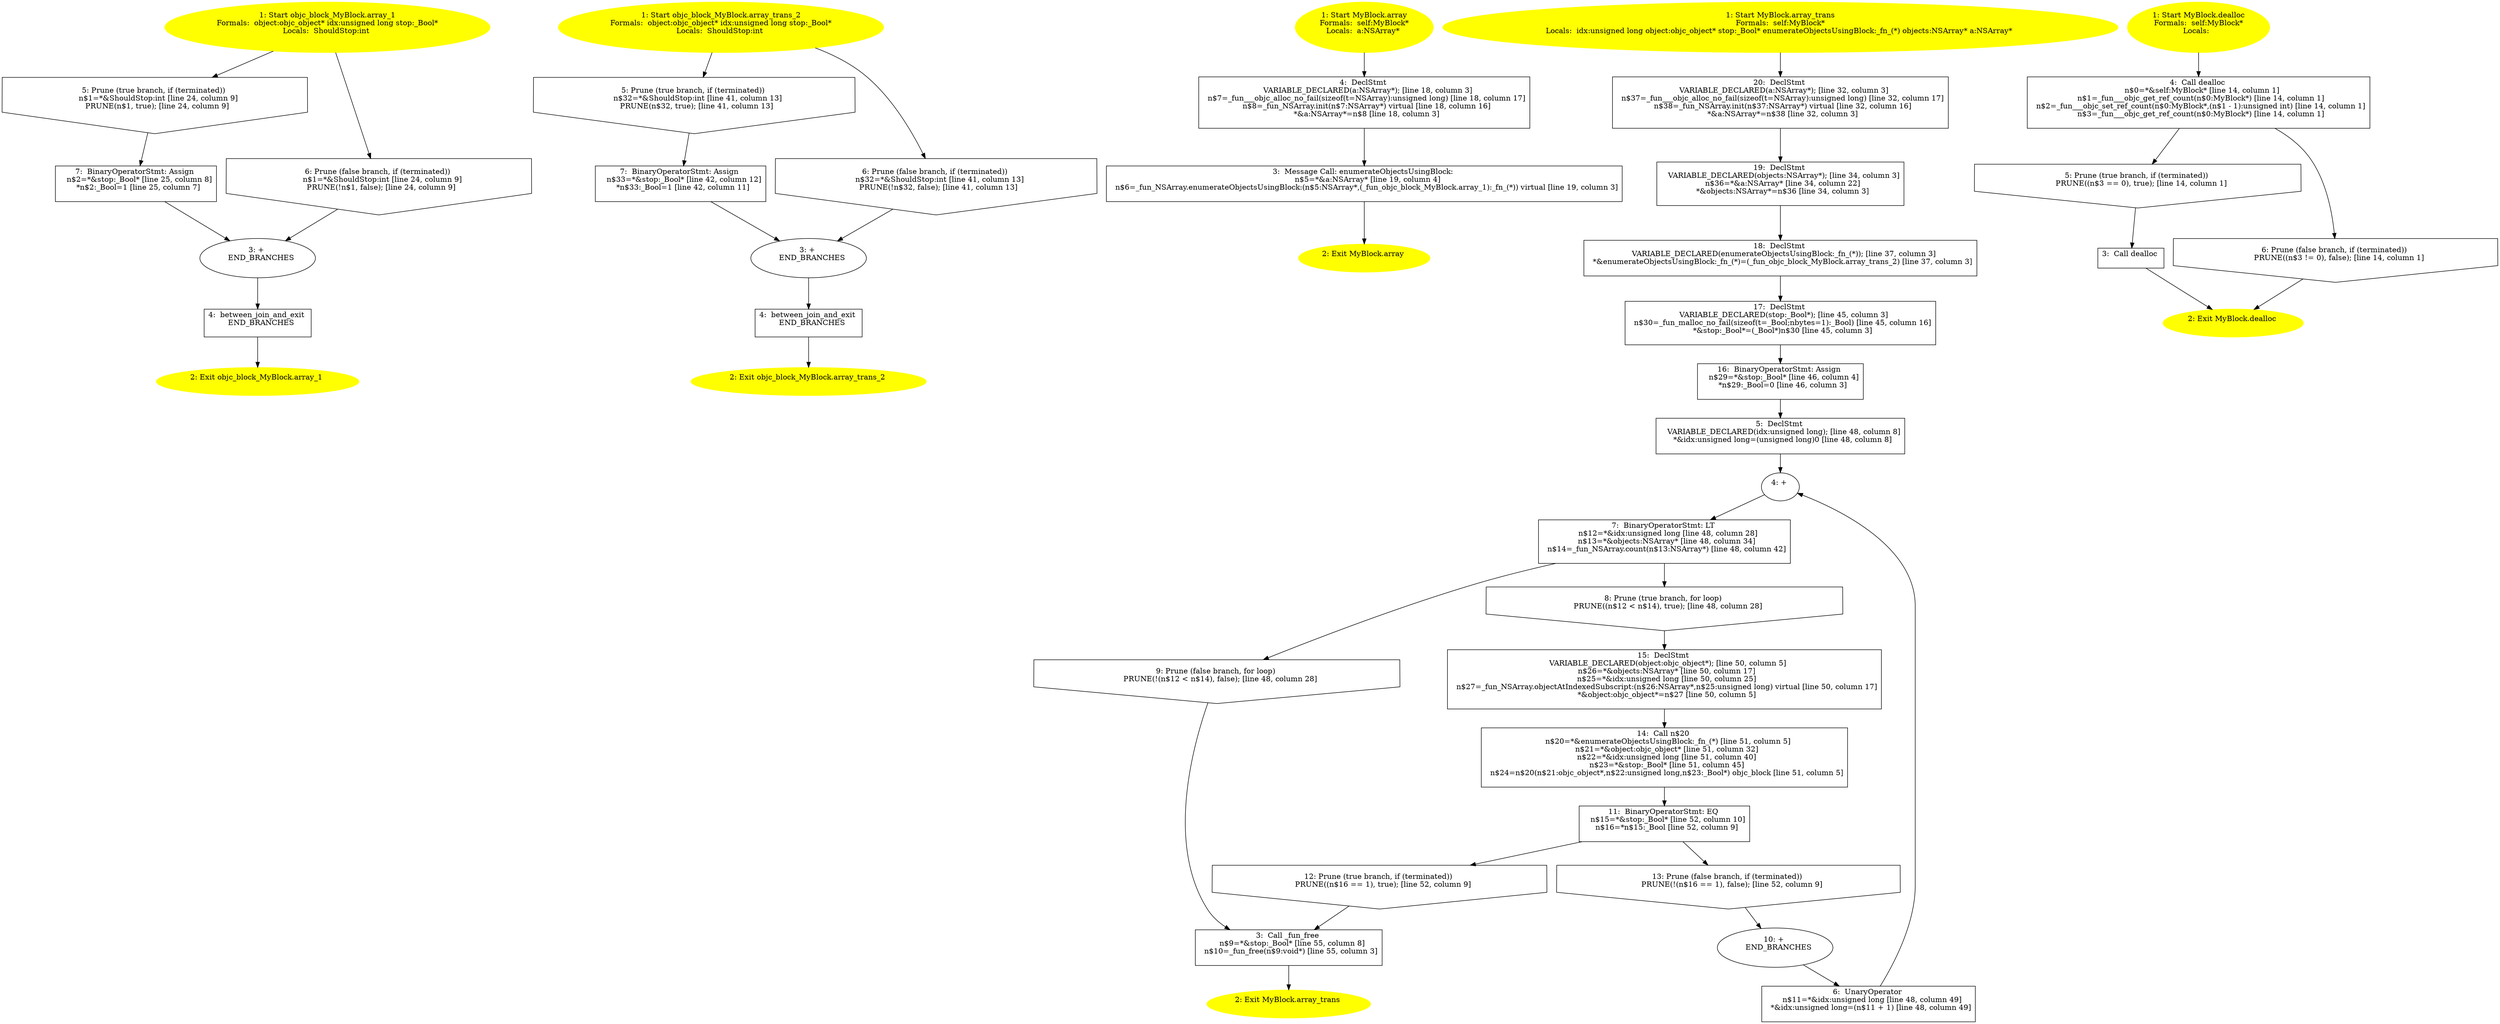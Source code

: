 /* @generated */
digraph cfg {
"objc_block_MyBlock.array_1(struct.be9319c52bc3e7ea_1" [label="1: Start objc_block_MyBlock.array_1\nFormals:  object:objc_object* idx:unsigned long stop:_Bool*\nLocals:  ShouldStop:int \n  " color=yellow style=filled]
	

	 "objc_block_MyBlock.array_1(struct.be9319c52bc3e7ea_1" -> "objc_block_MyBlock.array_1(struct.be9319c52bc3e7ea_5" ;
	 "objc_block_MyBlock.array_1(struct.be9319c52bc3e7ea_1" -> "objc_block_MyBlock.array_1(struct.be9319c52bc3e7ea_6" ;
"objc_block_MyBlock.array_1(struct.be9319c52bc3e7ea_2" [label="2: Exit objc_block_MyBlock.array_1 \n  " color=yellow style=filled]
	

"objc_block_MyBlock.array_1(struct.be9319c52bc3e7ea_3" [label="3: + \n   END_BRANCHES\n " ]
	

	 "objc_block_MyBlock.array_1(struct.be9319c52bc3e7ea_3" -> "objc_block_MyBlock.array_1(struct.be9319c52bc3e7ea_4" ;
"objc_block_MyBlock.array_1(struct.be9319c52bc3e7ea_4" [label="4:  between_join_and_exit \n   END_BRANCHES\n " shape="box"]
	

	 "objc_block_MyBlock.array_1(struct.be9319c52bc3e7ea_4" -> "objc_block_MyBlock.array_1(struct.be9319c52bc3e7ea_2" ;
"objc_block_MyBlock.array_1(struct.be9319c52bc3e7ea_5" [label="5: Prune (true branch, if (terminated)) \n   n$1=*&ShouldStop:int [line 24, column 9]\n  PRUNE(n$1, true); [line 24, column 9]\n " shape="invhouse"]
	

	 "objc_block_MyBlock.array_1(struct.be9319c52bc3e7ea_5" -> "objc_block_MyBlock.array_1(struct.be9319c52bc3e7ea_7" ;
"objc_block_MyBlock.array_1(struct.be9319c52bc3e7ea_6" [label="6: Prune (false branch, if (terminated)) \n   n$1=*&ShouldStop:int [line 24, column 9]\n  PRUNE(!n$1, false); [line 24, column 9]\n " shape="invhouse"]
	

	 "objc_block_MyBlock.array_1(struct.be9319c52bc3e7ea_6" -> "objc_block_MyBlock.array_1(struct.be9319c52bc3e7ea_3" ;
"objc_block_MyBlock.array_1(struct.be9319c52bc3e7ea_7" [label="7:  BinaryOperatorStmt: Assign \n   n$2=*&stop:_Bool* [line 25, column 8]\n  *n$2:_Bool=1 [line 25, column 7]\n " shape="box"]
	

	 "objc_block_MyBlock.array_1(struct.be9319c52bc3e7ea_7" -> "objc_block_MyBlock.array_1(struct.be9319c52bc3e7ea_3" ;
"objc_block_MyBlock.array_trans_2(.c63d92330f815257_1" [label="1: Start objc_block_MyBlock.array_trans_2\nFormals:  object:objc_object* idx:unsigned long stop:_Bool*\nLocals:  ShouldStop:int \n  " color=yellow style=filled]
	

	 "objc_block_MyBlock.array_trans_2(.c63d92330f815257_1" -> "objc_block_MyBlock.array_trans_2(.c63d92330f815257_5" ;
	 "objc_block_MyBlock.array_trans_2(.c63d92330f815257_1" -> "objc_block_MyBlock.array_trans_2(.c63d92330f815257_6" ;
"objc_block_MyBlock.array_trans_2(.c63d92330f815257_2" [label="2: Exit objc_block_MyBlock.array_trans_2 \n  " color=yellow style=filled]
	

"objc_block_MyBlock.array_trans_2(.c63d92330f815257_3" [label="3: + \n   END_BRANCHES\n " ]
	

	 "objc_block_MyBlock.array_trans_2(.c63d92330f815257_3" -> "objc_block_MyBlock.array_trans_2(.c63d92330f815257_4" ;
"objc_block_MyBlock.array_trans_2(.c63d92330f815257_4" [label="4:  between_join_and_exit \n   END_BRANCHES\n " shape="box"]
	

	 "objc_block_MyBlock.array_trans_2(.c63d92330f815257_4" -> "objc_block_MyBlock.array_trans_2(.c63d92330f815257_2" ;
"objc_block_MyBlock.array_trans_2(.c63d92330f815257_5" [label="5: Prune (true branch, if (terminated)) \n   n$32=*&ShouldStop:int [line 41, column 13]\n  PRUNE(n$32, true); [line 41, column 13]\n " shape="invhouse"]
	

	 "objc_block_MyBlock.array_trans_2(.c63d92330f815257_5" -> "objc_block_MyBlock.array_trans_2(.c63d92330f815257_7" ;
"objc_block_MyBlock.array_trans_2(.c63d92330f815257_6" [label="6: Prune (false branch, if (terminated)) \n   n$32=*&ShouldStop:int [line 41, column 13]\n  PRUNE(!n$32, false); [line 41, column 13]\n " shape="invhouse"]
	

	 "objc_block_MyBlock.array_trans_2(.c63d92330f815257_6" -> "objc_block_MyBlock.array_trans_2(.c63d92330f815257_3" ;
"objc_block_MyBlock.array_trans_2(.c63d92330f815257_7" [label="7:  BinaryOperatorStmt: Assign \n   n$33=*&stop:_Bool* [line 42, column 12]\n  *n$33:_Bool=1 [line 42, column 11]\n " shape="box"]
	

	 "objc_block_MyBlock.array_trans_2(.c63d92330f815257_7" -> "objc_block_MyBlock.array_trans_2(.c63d92330f815257_3" ;
"array#MyBlock#[instance].452aa168203e40bd_1" [label="1: Start MyBlock.array\nFormals:  self:MyBlock*\nLocals:  a:NSArray* \n  " color=yellow style=filled]
	

	 "array#MyBlock#[instance].452aa168203e40bd_1" -> "array#MyBlock#[instance].452aa168203e40bd_4" ;
"array#MyBlock#[instance].452aa168203e40bd_2" [label="2: Exit MyBlock.array \n  " color=yellow style=filled]
	

"array#MyBlock#[instance].452aa168203e40bd_3" [label="3:  Message Call: enumerateObjectsUsingBlock: \n   n$5=*&a:NSArray* [line 19, column 4]\n  n$6=_fun_NSArray.enumerateObjectsUsingBlock:(n$5:NSArray*,(_fun_objc_block_MyBlock.array_1):_fn_(*)) virtual [line 19, column 3]\n " shape="box"]
	

	 "array#MyBlock#[instance].452aa168203e40bd_3" -> "array#MyBlock#[instance].452aa168203e40bd_2" ;
"array#MyBlock#[instance].452aa168203e40bd_4" [label="4:  DeclStmt \n   VARIABLE_DECLARED(a:NSArray*); [line 18, column 3]\n  n$7=_fun___objc_alloc_no_fail(sizeof(t=NSArray):unsigned long) [line 18, column 17]\n  n$8=_fun_NSArray.init(n$7:NSArray*) virtual [line 18, column 16]\n  *&a:NSArray*=n$8 [line 18, column 3]\n " shape="box"]
	

	 "array#MyBlock#[instance].452aa168203e40bd_4" -> "array#MyBlock#[instance].452aa168203e40bd_3" ;
"array_trans#MyBlock#[instance].92a91a5a6c07d842_1" [label="1: Start MyBlock.array_trans\nFormals:  self:MyBlock*\nLocals:  idx:unsigned long object:objc_object* stop:_Bool* enumerateObjectsUsingBlock:_fn_(*) objects:NSArray* a:NSArray* \n  " color=yellow style=filled]
	

	 "array_trans#MyBlock#[instance].92a91a5a6c07d842_1" -> "array_trans#MyBlock#[instance].92a91a5a6c07d842_20" ;
"array_trans#MyBlock#[instance].92a91a5a6c07d842_2" [label="2: Exit MyBlock.array_trans \n  " color=yellow style=filled]
	

"array_trans#MyBlock#[instance].92a91a5a6c07d842_3" [label="3:  Call _fun_free \n   n$9=*&stop:_Bool* [line 55, column 8]\n  n$10=_fun_free(n$9:void*) [line 55, column 3]\n " shape="box"]
	

	 "array_trans#MyBlock#[instance].92a91a5a6c07d842_3" -> "array_trans#MyBlock#[instance].92a91a5a6c07d842_2" ;
"array_trans#MyBlock#[instance].92a91a5a6c07d842_4" [label="4: + \n  " ]
	

	 "array_trans#MyBlock#[instance].92a91a5a6c07d842_4" -> "array_trans#MyBlock#[instance].92a91a5a6c07d842_7" ;
"array_trans#MyBlock#[instance].92a91a5a6c07d842_5" [label="5:  DeclStmt \n   VARIABLE_DECLARED(idx:unsigned long); [line 48, column 8]\n  *&idx:unsigned long=(unsigned long)0 [line 48, column 8]\n " shape="box"]
	

	 "array_trans#MyBlock#[instance].92a91a5a6c07d842_5" -> "array_trans#MyBlock#[instance].92a91a5a6c07d842_4" ;
"array_trans#MyBlock#[instance].92a91a5a6c07d842_6" [label="6:  UnaryOperator \n   n$11=*&idx:unsigned long [line 48, column 49]\n  *&idx:unsigned long=(n$11 + 1) [line 48, column 49]\n " shape="box"]
	

	 "array_trans#MyBlock#[instance].92a91a5a6c07d842_6" -> "array_trans#MyBlock#[instance].92a91a5a6c07d842_4" ;
"array_trans#MyBlock#[instance].92a91a5a6c07d842_7" [label="7:  BinaryOperatorStmt: LT \n   n$12=*&idx:unsigned long [line 48, column 28]\n  n$13=*&objects:NSArray* [line 48, column 34]\n  n$14=_fun_NSArray.count(n$13:NSArray*) [line 48, column 42]\n " shape="box"]
	

	 "array_trans#MyBlock#[instance].92a91a5a6c07d842_7" -> "array_trans#MyBlock#[instance].92a91a5a6c07d842_8" ;
	 "array_trans#MyBlock#[instance].92a91a5a6c07d842_7" -> "array_trans#MyBlock#[instance].92a91a5a6c07d842_9" ;
"array_trans#MyBlock#[instance].92a91a5a6c07d842_8" [label="8: Prune (true branch, for loop) \n   PRUNE((n$12 < n$14), true); [line 48, column 28]\n " shape="invhouse"]
	

	 "array_trans#MyBlock#[instance].92a91a5a6c07d842_8" -> "array_trans#MyBlock#[instance].92a91a5a6c07d842_15" ;
"array_trans#MyBlock#[instance].92a91a5a6c07d842_9" [label="9: Prune (false branch, for loop) \n   PRUNE(!(n$12 < n$14), false); [line 48, column 28]\n " shape="invhouse"]
	

	 "array_trans#MyBlock#[instance].92a91a5a6c07d842_9" -> "array_trans#MyBlock#[instance].92a91a5a6c07d842_3" ;
"array_trans#MyBlock#[instance].92a91a5a6c07d842_10" [label="10: + \n   END_BRANCHES\n " ]
	

	 "array_trans#MyBlock#[instance].92a91a5a6c07d842_10" -> "array_trans#MyBlock#[instance].92a91a5a6c07d842_6" ;
"array_trans#MyBlock#[instance].92a91a5a6c07d842_11" [label="11:  BinaryOperatorStmt: EQ \n   n$15=*&stop:_Bool* [line 52, column 10]\n  n$16=*n$15:_Bool [line 52, column 9]\n " shape="box"]
	

	 "array_trans#MyBlock#[instance].92a91a5a6c07d842_11" -> "array_trans#MyBlock#[instance].92a91a5a6c07d842_12" ;
	 "array_trans#MyBlock#[instance].92a91a5a6c07d842_11" -> "array_trans#MyBlock#[instance].92a91a5a6c07d842_13" ;
"array_trans#MyBlock#[instance].92a91a5a6c07d842_12" [label="12: Prune (true branch, if (terminated)) \n   PRUNE((n$16 == 1), true); [line 52, column 9]\n " shape="invhouse"]
	

	 "array_trans#MyBlock#[instance].92a91a5a6c07d842_12" -> "array_trans#MyBlock#[instance].92a91a5a6c07d842_3" ;
"array_trans#MyBlock#[instance].92a91a5a6c07d842_13" [label="13: Prune (false branch, if (terminated)) \n   PRUNE(!(n$16 == 1), false); [line 52, column 9]\n " shape="invhouse"]
	

	 "array_trans#MyBlock#[instance].92a91a5a6c07d842_13" -> "array_trans#MyBlock#[instance].92a91a5a6c07d842_10" ;
"array_trans#MyBlock#[instance].92a91a5a6c07d842_14" [label="14:  Call n$20 \n   n$20=*&enumerateObjectsUsingBlock:_fn_(*) [line 51, column 5]\n  n$21=*&object:objc_object* [line 51, column 32]\n  n$22=*&idx:unsigned long [line 51, column 40]\n  n$23=*&stop:_Bool* [line 51, column 45]\n  n$24=n$20(n$21:objc_object*,n$22:unsigned long,n$23:_Bool*) objc_block [line 51, column 5]\n " shape="box"]
	

	 "array_trans#MyBlock#[instance].92a91a5a6c07d842_14" -> "array_trans#MyBlock#[instance].92a91a5a6c07d842_11" ;
"array_trans#MyBlock#[instance].92a91a5a6c07d842_15" [label="15:  DeclStmt \n   VARIABLE_DECLARED(object:objc_object*); [line 50, column 5]\n  n$26=*&objects:NSArray* [line 50, column 17]\n  n$25=*&idx:unsigned long [line 50, column 25]\n  n$27=_fun_NSArray.objectAtIndexedSubscript:(n$26:NSArray*,n$25:unsigned long) virtual [line 50, column 17]\n  *&object:objc_object*=n$27 [line 50, column 5]\n " shape="box"]
	

	 "array_trans#MyBlock#[instance].92a91a5a6c07d842_15" -> "array_trans#MyBlock#[instance].92a91a5a6c07d842_14" ;
"array_trans#MyBlock#[instance].92a91a5a6c07d842_16" [label="16:  BinaryOperatorStmt: Assign \n   n$29=*&stop:_Bool* [line 46, column 4]\n  *n$29:_Bool=0 [line 46, column 3]\n " shape="box"]
	

	 "array_trans#MyBlock#[instance].92a91a5a6c07d842_16" -> "array_trans#MyBlock#[instance].92a91a5a6c07d842_5" ;
"array_trans#MyBlock#[instance].92a91a5a6c07d842_17" [label="17:  DeclStmt \n   VARIABLE_DECLARED(stop:_Bool*); [line 45, column 3]\n  n$30=_fun_malloc_no_fail(sizeof(t=_Bool;nbytes=1):_Bool) [line 45, column 16]\n  *&stop:_Bool*=(_Bool*)n$30 [line 45, column 3]\n " shape="box"]
	

	 "array_trans#MyBlock#[instance].92a91a5a6c07d842_17" -> "array_trans#MyBlock#[instance].92a91a5a6c07d842_16" ;
"array_trans#MyBlock#[instance].92a91a5a6c07d842_18" [label="18:  DeclStmt \n   VARIABLE_DECLARED(enumerateObjectsUsingBlock:_fn_(*)); [line 37, column 3]\n  *&enumerateObjectsUsingBlock:_fn_(*)=(_fun_objc_block_MyBlock.array_trans_2) [line 37, column 3]\n " shape="box"]
	

	 "array_trans#MyBlock#[instance].92a91a5a6c07d842_18" -> "array_trans#MyBlock#[instance].92a91a5a6c07d842_17" ;
"array_trans#MyBlock#[instance].92a91a5a6c07d842_19" [label="19:  DeclStmt \n   VARIABLE_DECLARED(objects:NSArray*); [line 34, column 3]\n  n$36=*&a:NSArray* [line 34, column 22]\n  *&objects:NSArray*=n$36 [line 34, column 3]\n " shape="box"]
	

	 "array_trans#MyBlock#[instance].92a91a5a6c07d842_19" -> "array_trans#MyBlock#[instance].92a91a5a6c07d842_18" ;
"array_trans#MyBlock#[instance].92a91a5a6c07d842_20" [label="20:  DeclStmt \n   VARIABLE_DECLARED(a:NSArray*); [line 32, column 3]\n  n$37=_fun___objc_alloc_no_fail(sizeof(t=NSArray):unsigned long) [line 32, column 17]\n  n$38=_fun_NSArray.init(n$37:NSArray*) virtual [line 32, column 16]\n  *&a:NSArray*=n$38 [line 32, column 3]\n " shape="box"]
	

	 "array_trans#MyBlock#[instance].92a91a5a6c07d842_20" -> "array_trans#MyBlock#[instance].92a91a5a6c07d842_19" ;
"dealloc#MyBlock#[instance].95f87714c4d69f9b_1" [label="1: Start MyBlock.dealloc\nFormals:  self:MyBlock*\nLocals:  \n  " color=yellow style=filled]
	

	 "dealloc#MyBlock#[instance].95f87714c4d69f9b_1" -> "dealloc#MyBlock#[instance].95f87714c4d69f9b_4" ;
"dealloc#MyBlock#[instance].95f87714c4d69f9b_2" [label="2: Exit MyBlock.dealloc \n  " color=yellow style=filled]
	

"dealloc#MyBlock#[instance].95f87714c4d69f9b_3" [label="3:  Call dealloc \n  " shape="box"]
	

	 "dealloc#MyBlock#[instance].95f87714c4d69f9b_3" -> "dealloc#MyBlock#[instance].95f87714c4d69f9b_2" ;
"dealloc#MyBlock#[instance].95f87714c4d69f9b_4" [label="4:  Call dealloc \n   n$0=*&self:MyBlock* [line 14, column 1]\n  n$1=_fun___objc_get_ref_count(n$0:MyBlock*) [line 14, column 1]\n  n$2=_fun___objc_set_ref_count(n$0:MyBlock*,(n$1 - 1):unsigned int) [line 14, column 1]\n  n$3=_fun___objc_get_ref_count(n$0:MyBlock*) [line 14, column 1]\n " shape="box"]
	

	 "dealloc#MyBlock#[instance].95f87714c4d69f9b_4" -> "dealloc#MyBlock#[instance].95f87714c4d69f9b_5" ;
	 "dealloc#MyBlock#[instance].95f87714c4d69f9b_4" -> "dealloc#MyBlock#[instance].95f87714c4d69f9b_6" ;
"dealloc#MyBlock#[instance].95f87714c4d69f9b_5" [label="5: Prune (true branch, if (terminated)) \n   PRUNE((n$3 == 0), true); [line 14, column 1]\n " shape="invhouse"]
	

	 "dealloc#MyBlock#[instance].95f87714c4d69f9b_5" -> "dealloc#MyBlock#[instance].95f87714c4d69f9b_3" ;
"dealloc#MyBlock#[instance].95f87714c4d69f9b_6" [label="6: Prune (false branch, if (terminated)) \n   PRUNE((n$3 != 0), false); [line 14, column 1]\n " shape="invhouse"]
	

	 "dealloc#MyBlock#[instance].95f87714c4d69f9b_6" -> "dealloc#MyBlock#[instance].95f87714c4d69f9b_2" ;
}
